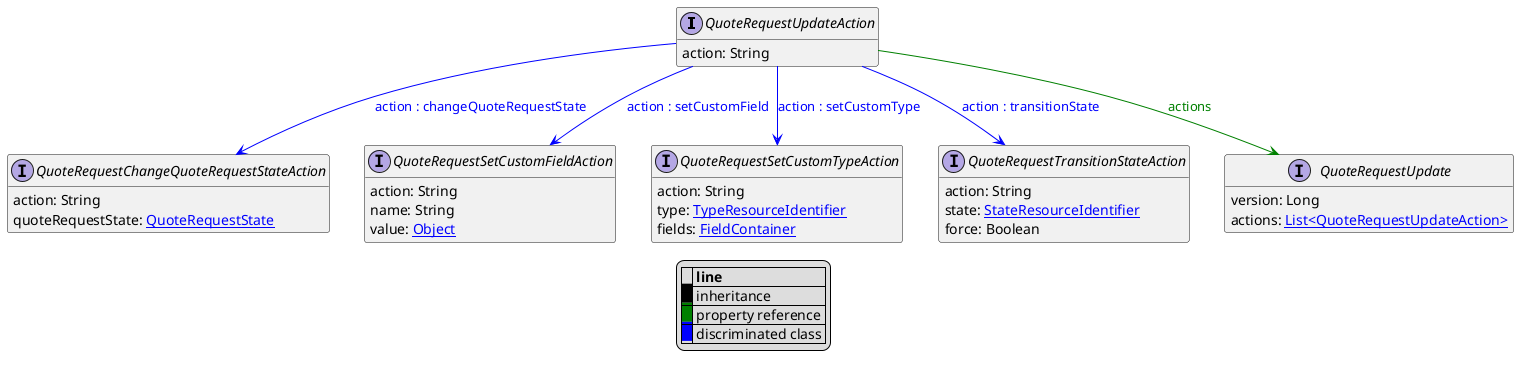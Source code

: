 @startuml

hide empty fields
hide empty methods
legend
|= |= line |
|<back:black>   </back>| inheritance |
|<back:green>   </back>| property reference |
|<back:blue>   </back>| discriminated class |
endlegend
interface QuoteRequestUpdateAction [[QuoteRequestUpdateAction.svg]]  {
    action: String
}


interface QuoteRequestChangeQuoteRequestStateAction [[QuoteRequestChangeQuoteRequestStateAction.svg]]  {
    action: String
    quoteRequestState: [[QuoteRequestState.svg QuoteRequestState]]
}
interface QuoteRequestSetCustomFieldAction [[QuoteRequestSetCustomFieldAction.svg]]  {
    action: String
    name: String
    value: [[Object.svg Object]]
}
interface QuoteRequestSetCustomTypeAction [[QuoteRequestSetCustomTypeAction.svg]]  {
    action: String
    type: [[TypeResourceIdentifier.svg TypeResourceIdentifier]]
    fields: [[FieldContainer.svg FieldContainer]]
}
interface QuoteRequestTransitionStateAction [[QuoteRequestTransitionStateAction.svg]]  {
    action: String
    state: [[StateResourceIdentifier.svg StateResourceIdentifier]]
    force: Boolean
}
interface QuoteRequestUpdate [[QuoteRequestUpdate.svg]]  {
    version: Long
    actions: [[QuoteRequestUpdateAction.svg List<QuoteRequestUpdateAction>]]
}
QuoteRequestUpdateAction --> QuoteRequestChangeQuoteRequestStateAction #blue;text:blue : "action : changeQuoteRequestState"
QuoteRequestUpdateAction --> QuoteRequestSetCustomFieldAction #blue;text:blue : "action : setCustomField"
QuoteRequestUpdateAction --> QuoteRequestSetCustomTypeAction #blue;text:blue : "action : setCustomType"
QuoteRequestUpdateAction --> QuoteRequestTransitionStateAction #blue;text:blue : "action : transitionState"
QuoteRequestUpdateAction --> QuoteRequestUpdate #green;text:green : "actions"
@enduml
